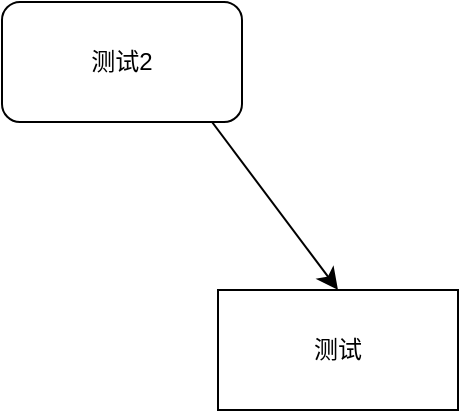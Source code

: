 <mxfile version="24.4.8" type="github">
  <diagram name="第 1 页" id="xMMHwsixMSGKc7suOqW5">
    <mxGraphModel dx="573" dy="617" grid="0" gridSize="10" guides="1" tooltips="1" connect="1" arrows="1" fold="1" page="0" pageScale="1" pageWidth="827" pageHeight="1169" math="0" shadow="0">
      <root>
        <mxCell id="0" />
        <mxCell id="1" parent="0" />
        <mxCell id="sQk5_aX8Ucb-ByCATbSB-1" value="测试" style="rounded=0;whiteSpace=wrap;html=1;" vertex="1" parent="1">
          <mxGeometry x="140" y="169" width="120" height="60" as="geometry" />
        </mxCell>
        <mxCell id="sQk5_aX8Ucb-ByCATbSB-3" style="edgeStyle=none;curved=1;rounded=0;orthogonalLoop=1;jettySize=auto;html=1;exitX=0.5;exitY=0;exitDx=0;exitDy=0;fontSize=12;startSize=8;endSize=8;entryX=0.5;entryY=0;entryDx=0;entryDy=0;" edge="1" parent="1" source="sQk5_aX8Ucb-ByCATbSB-2" target="sQk5_aX8Ucb-ByCATbSB-1">
          <mxGeometry relative="1" as="geometry">
            <mxPoint x="207" y="157" as="targetPoint" />
          </mxGeometry>
        </mxCell>
        <mxCell id="sQk5_aX8Ucb-ByCATbSB-2" value="测试2" style="rounded=1;whiteSpace=wrap;html=1;" vertex="1" parent="1">
          <mxGeometry x="32" y="25" width="120" height="60" as="geometry" />
        </mxCell>
      </root>
    </mxGraphModel>
  </diagram>
</mxfile>
